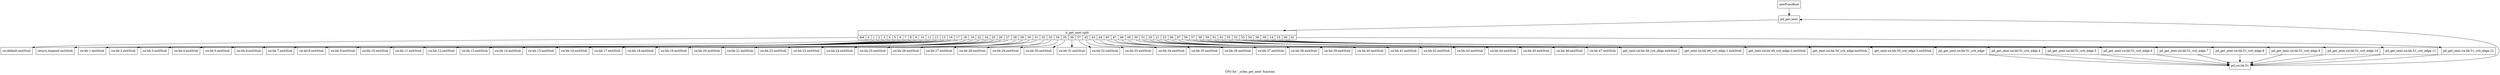 digraph "CFG for '_yylex_get_next' function" {
	label="CFG for '_yylex_get_next' function";

	Node0x9f331b0 [shape=record,label="{newFuncRoot}"];
	Node0x9f331b0 -> Node0x9f342e0;
	Node0x9f33200 [shape=record,label="{sw.default.exitStub}"];
	Node0x9f33250 [shape=record,label="{return.loopexit.exitStub}"];
	Node0x9f332a0 [shape=record,label="{sw.bb.1.exitStub}"];
	Node0x9f332f0 [shape=record,label="{sw.bb.2.exitStub}"];
	Node0x9f33340 [shape=record,label="{sw.bb.3.exitStub}"];
	Node0x9f33390 [shape=record,label="{sw.bb.4.exitStub}"];
	Node0x9f333e0 [shape=record,label="{sw.bb.5.exitStub}"];
	Node0x9f33430 [shape=record,label="{sw.bb.6.exitStub}"];
	Node0x9f33480 [shape=record,label="{sw.bb.7.exitStub}"];
	Node0x9f334d0 [shape=record,label="{sw.bb.8.exitStub}"];
	Node0x9f33520 [shape=record,label="{sw.bb.9.exitStub}"];
	Node0x9f33570 [shape=record,label="{sw.bb.10.exitStub}"];
	Node0x9f335c0 [shape=record,label="{sw.bb.11.exitStub}"];
	Node0x9f33610 [shape=record,label="{sw.bb.12.exitStub}"];
	Node0x9f33660 [shape=record,label="{sw.bb.13.exitStub}"];
	Node0x9f336b0 [shape=record,label="{sw.bb.14.exitStub}"];
	Node0x9f33700 [shape=record,label="{sw.bb.15.exitStub}"];
	Node0x9f33750 [shape=record,label="{sw.bb.16.exitStub}"];
	Node0x9f337a0 [shape=record,label="{sw.bb.17.exitStub}"];
	Node0x9f337f0 [shape=record,label="{sw.bb.18.exitStub}"];
	Node0x9f33840 [shape=record,label="{sw.bb.19.exitStub}"];
	Node0x9f33890 [shape=record,label="{sw.bb.20.exitStub}"];
	Node0x9f338e0 [shape=record,label="{sw.bb.21.exitStub}"];
	Node0x9f33930 [shape=record,label="{sw.bb.22.exitStub}"];
	Node0x9f33980 [shape=record,label="{sw.bb.23.exitStub}"];
	Node0x9f339d0 [shape=record,label="{sw.bb.24.exitStub}"];
	Node0x9f33a20 [shape=record,label="{sw.bb.25.exitStub}"];
	Node0x9f33a70 [shape=record,label="{sw.bb.26.exitStub}"];
	Node0x9f33ac0 [shape=record,label="{sw.bb.27.exitStub}"];
	Node0x9f33b10 [shape=record,label="{sw.bb.28.exitStub}"];
	Node0x9f33b60 [shape=record,label="{sw.bb.29.exitStub}"];
	Node0x9f33bb0 [shape=record,label="{sw.bb.30.exitStub}"];
	Node0x9f33c00 [shape=record,label="{sw.bb.31.exitStub}"];
	Node0x9f33c50 [shape=record,label="{sw.bb.32.exitStub}"];
	Node0x9f33ca0 [shape=record,label="{sw.bb.33.exitStub}"];
	Node0x9f33cf0 [shape=record,label="{sw.bb.34.exitStub}"];
	Node0x9f33d40 [shape=record,label="{sw.bb.35.exitStub}"];
	Node0x9f33d90 [shape=record,label="{sw.bb.36.exitStub}"];
	Node0x9f33de0 [shape=record,label="{sw.bb.37.exitStub}"];
	Node0x9f33e30 [shape=record,label="{sw.bb.38.exitStub}"];
	Node0x9f33e80 [shape=record,label="{sw.bb.39.exitStub}"];
	Node0x9f33ed0 [shape=record,label="{sw.bb.40.exitStub}"];
	Node0x9f33f20 [shape=record,label="{sw.bb.41.exitStub}"];
	Node0x9f33f70 [shape=record,label="{sw.bb.42.exitStub}"];
	Node0x9f33fc0 [shape=record,label="{sw.bb.43.exitStub}"];
	Node0x9f34010 [shape=record,label="{sw.bb.44.exitStub}"];
	Node0x9f34060 [shape=record,label="{sw.bb.45.exitStub}"];
	Node0x9f340b0 [shape=record,label="{sw.bb.46.exitStub}"];
	Node0x9f34100 [shape=record,label="{sw.bb.47.exitStub}"];
	Node0x9f34150 [shape=record,label="{get_next.sw.bb.49_crit_edge.exitStub}"];
	Node0x9f341a0 [shape=record,label="{get_next.sw.bb.49_crit_edge.1.exitStub}"];
	Node0x9f341f0 [shape=record,label="{get_next.sw.bb.49_crit_edge.2.exitStub}"];
	Node0x9f34240 [shape=record,label="{get_next.sw.bb.50_crit_edge.exitStub}"];
	Node0x9f34290 [shape=record,label="{get_next.sw.bb.50_crit_edge.3.exitStub}"];
	Node0x9f342e0 [shape=record,label="{pd_get_next}"];
	Node0x9f342e0 -> Node0xefd8490;
	Node0xefd8490 [shape=record,label="{it_get_next.split|{<s0>def|<s1>0|<s2>1|<s3>2|<s4>3|<s5>4|<s6>5|<s7>6|<s8>7|<s9>8|<s10>9|<s11>10|<s12>11|<s13>12|<s14>13|<s15>16|<s16>17|<s17>18|<s18>19|<s19>22|<s20>24|<s21>25|<s22>26|<s23>27|<s24>28|<s25>29|<s26>30|<s27>31|<s28>32|<s29>33|<s30>34|<s31>35|<s32>36|<s33>37|<s34>42|<s35>43|<s36>44|<s37>45|<s38>47|<s39>48|<s40>49|<s41>50|<s42>51|<s43>20|<s44>21|<s45>23|<s46>46|<s47>67|<s48>56|<s49>57|<s50>58|<s51>59|<s52>61|<s53>62|<s54>55|<s55>52|<s56>53|<s57>54|<s58>38|<s59>39|<s60>14|<s61>15|<s62>40|<s63>41}}"];
	Node0xefd8490:s0 -> Node0x9f33200;
	Node0xefd8490:s1 -> Node0x9f33250;
	Node0xefd8490:s2 -> Node0x9f332a0;
	Node0xefd8490:s3 -> Node0x9f332f0;
	Node0xefd8490:s4 -> Node0x9f33340;
	Node0xefd8490:s5 -> Node0x9f33390;
	Node0xefd8490:s6 -> Node0x9f333e0;
	Node0xefd8490:s7 -> Node0x9f33430;
	Node0xefd8490:s8 -> Node0x9f33480;
	Node0xefd8490:s9 -> Node0x9f334d0;
	Node0xefd8490:s10 -> Node0x9f33520;
	Node0xefd8490:s11 -> Node0x9f33570;
	Node0xefd8490:s12 -> Node0x9f335c0;
	Node0xefd8490:s13 -> Node0x9f33610;
	Node0xefd8490:s14 -> Node0x9f33660;
	Node0xefd8490:s15 -> Node0x9f336b0;
	Node0xefd8490:s16 -> Node0x9f33700;
	Node0xefd8490:s17 -> Node0x9f33750;
	Node0xefd8490:s18 -> Node0x9f337a0;
	Node0xefd8490:s19 -> Node0x9f337f0;
	Node0xefd8490:s20 -> Node0x9f33840;
	Node0xefd8490:s21 -> Node0x9f33890;
	Node0xefd8490:s22 -> Node0x9f338e0;
	Node0xefd8490:s23 -> Node0x9f33930;
	Node0xefd8490:s24 -> Node0x9f33980;
	Node0xefd8490:s25 -> Node0x9f339d0;
	Node0xefd8490:s26 -> Node0x9f33a20;
	Node0xefd8490:s27 -> Node0x9f33a70;
	Node0xefd8490:s28 -> Node0x9f33ac0;
	Node0xefd8490:s29 -> Node0x9f33b10;
	Node0xefd8490:s30 -> Node0x9f33b60;
	Node0xefd8490:s31 -> Node0x9f33bb0;
	Node0xefd8490:s32 -> Node0x9f33c00;
	Node0xefd8490:s33 -> Node0x9f33c50;
	Node0xefd8490:s34 -> Node0x9f33ca0;
	Node0xefd8490:s35 -> Node0x9f33cf0;
	Node0xefd8490:s36 -> Node0x9f33d40;
	Node0xefd8490:s37 -> Node0x9f33d90;
	Node0xefd8490:s38 -> Node0x9f33de0;
	Node0xefd8490:s39 -> Node0x9f33e30;
	Node0xefd8490:s40 -> Node0x9f33e80;
	Node0xefd8490:s41 -> Node0x9f33ed0;
	Node0xefd8490:s42 -> Node0x9f33f20;
	Node0xefd8490:s43 -> Node0x9f33f70;
	Node0xefd8490:s44 -> Node0x9f33fc0;
	Node0xefd8490:s45 -> Node0x9f34010;
	Node0xefd8490:s46 -> Node0x9f34060;
	Node0xefd8490:s47 -> Node0x9f340b0;
	Node0xefd8490:s48 -> Node0x9f34100;
	Node0xefd8490:s49 -> Node0x9f34150;
	Node0xefd8490:s50 -> Node0x9f341a0;
	Node0xefd8490:s51 -> Node0x9f341f0;
	Node0xefd8490:s52 -> Node0x9f34240;
	Node0xefd8490:s53 -> Node0x9f34290;
	Node0xefd8490:s54 -> Node0x9f34600;
	Node0xefd8490:s55 -> Node0x9f345b0;
	Node0xefd8490:s56 -> Node0x9f34560;
	Node0xefd8490:s57 -> Node0x9f34510;
	Node0xefd8490:s58 -> Node0x9f344c0;
	Node0xefd8490:s59 -> Node0x9f34470;
	Node0xefd8490:s60 -> Node0x9f34420;
	Node0xefd8490:s61 -> Node0x9f343d0;
	Node0xefd8490:s62 -> Node0x9f34380;
	Node0xefd8490:s63 -> Node0x9f34330;
	Node0x9f34330 [shape=record,label="{pd_get_next.sw.bb.51_crit_edge.12}"];
	Node0x9f34330 -> Node0x9f34650;
	Node0x9f34380 [shape=record,label="{pd_get_next.sw.bb.51_crit_edge.11}"];
	Node0x9f34380 -> Node0x9f34650;
	Node0x9f343d0 [shape=record,label="{pd_get_next.sw.bb.51_crit_edge.10}"];
	Node0x9f343d0 -> Node0x9f34650;
	Node0x9f34420 [shape=record,label="{pd_get_next.sw.bb.51_crit_edge.9}"];
	Node0x9f34420 -> Node0x9f34650;
	Node0x9f34470 [shape=record,label="{pd_get_next.sw.bb.51_crit_edge.8}"];
	Node0x9f34470 -> Node0x9f34650;
	Node0x9f344c0 [shape=record,label="{pd_get_next.sw.bb.51_crit_edge.7}"];
	Node0x9f344c0 -> Node0x9f34650;
	Node0x9f34510 [shape=record,label="{pd_get_next.sw.bb.51_crit_edge.6}"];
	Node0x9f34510 -> Node0x9f34650;
	Node0x9f34560 [shape=record,label="{pd_get_next.sw.bb.51_crit_edge.5}"];
	Node0x9f34560 -> Node0x9f34650;
	Node0x9f345b0 [shape=record,label="{pd_get_next.sw.bb.51_crit_edge.4}"];
	Node0x9f345b0 -> Node0x9f34650;
	Node0x9f34600 [shape=record,label="{pd_get_next.sw.bb.51_crit_edge}"];
	Node0x9f34600 -> Node0x9f34650;
	Node0x9f34650 [shape=record,label="{pd_sw.bb.51}"];
	Node0x9f34650 -> Node0x9f342e0;
}
